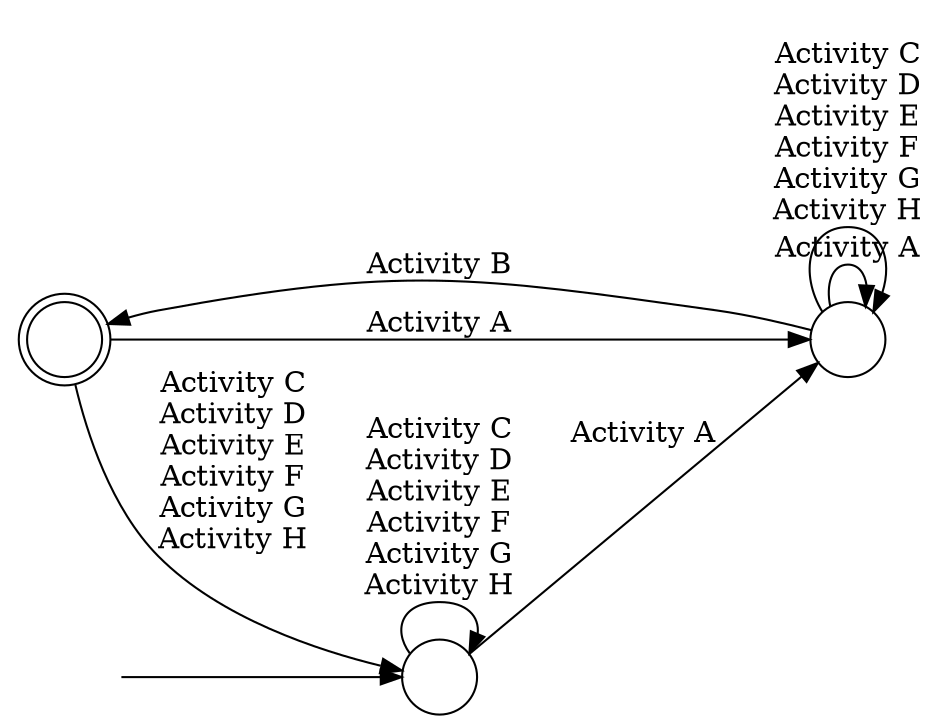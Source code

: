 digraph Automaton {
  rankdir = LR;
  0 [shape=doublecircle,label=""];
  0 -> 1 [label="Activity A"]
  0 -> 2 [label="Activity C\nActivity D\nActivity E\nActivity F\nActivity G\nActivity H"]
  1 [shape=circle,label=""];
  1 -> 1 [label="Activity A"]
  1 -> 0 [label="Activity B"]
  1 -> 1 [label="Activity C\nActivity D\nActivity E\nActivity F\nActivity G\nActivity H"]
  2 [shape=circle,label=""];
  initial [shape=plaintext,label=""];
  initial -> 2
  2 -> 1 [label="Activity A"]
  2 -> 2 [label="Activity C\nActivity D\nActivity E\nActivity F\nActivity G\nActivity H"]
}
